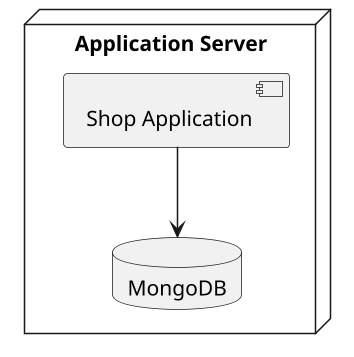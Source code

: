 @startuml
scale 1.5

node "Application Server" {
[Shop Application] -down-> MongoDB
}

database "MongoDB" {
}

@enduml